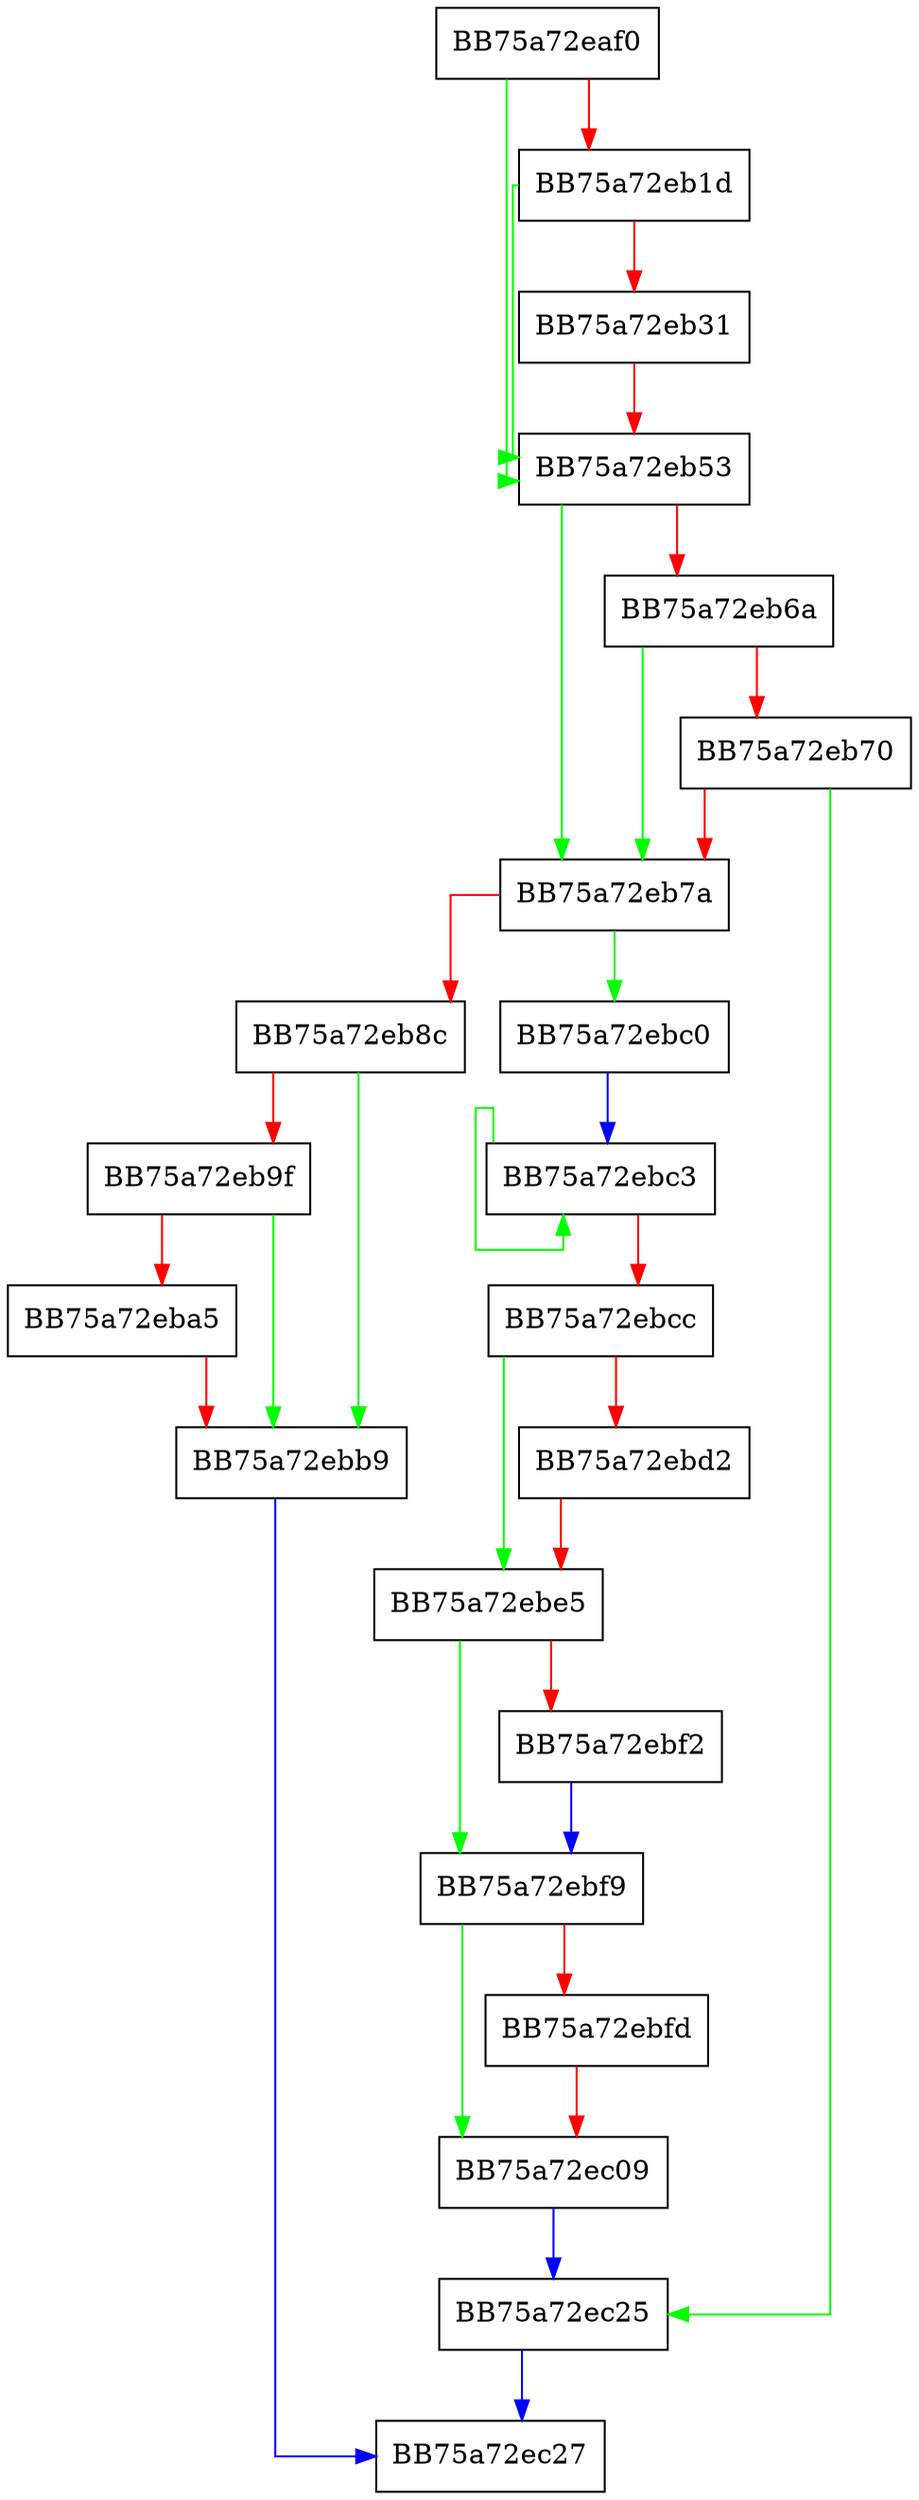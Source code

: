 digraph replayablecontainer_init_module {
  node [shape="box"];
  graph [splines=ortho];
  BB75a72eaf0 -> BB75a72eb53 [color="green"];
  BB75a72eaf0 -> BB75a72eb1d [color="red"];
  BB75a72eb1d -> BB75a72eb53 [color="green"];
  BB75a72eb1d -> BB75a72eb31 [color="red"];
  BB75a72eb31 -> BB75a72eb53 [color="red"];
  BB75a72eb53 -> BB75a72eb7a [color="green"];
  BB75a72eb53 -> BB75a72eb6a [color="red"];
  BB75a72eb6a -> BB75a72eb7a [color="green"];
  BB75a72eb6a -> BB75a72eb70 [color="red"];
  BB75a72eb70 -> BB75a72ec25 [color="green"];
  BB75a72eb70 -> BB75a72eb7a [color="red"];
  BB75a72eb7a -> BB75a72ebc0 [color="green"];
  BB75a72eb7a -> BB75a72eb8c [color="red"];
  BB75a72eb8c -> BB75a72ebb9 [color="green"];
  BB75a72eb8c -> BB75a72eb9f [color="red"];
  BB75a72eb9f -> BB75a72ebb9 [color="green"];
  BB75a72eb9f -> BB75a72eba5 [color="red"];
  BB75a72eba5 -> BB75a72ebb9 [color="red"];
  BB75a72ebb9 -> BB75a72ec27 [color="blue"];
  BB75a72ebc0 -> BB75a72ebc3 [color="blue"];
  BB75a72ebc3 -> BB75a72ebc3 [color="green"];
  BB75a72ebc3 -> BB75a72ebcc [color="red"];
  BB75a72ebcc -> BB75a72ebe5 [color="green"];
  BB75a72ebcc -> BB75a72ebd2 [color="red"];
  BB75a72ebd2 -> BB75a72ebe5 [color="red"];
  BB75a72ebe5 -> BB75a72ebf9 [color="green"];
  BB75a72ebe5 -> BB75a72ebf2 [color="red"];
  BB75a72ebf2 -> BB75a72ebf9 [color="blue"];
  BB75a72ebf9 -> BB75a72ec09 [color="green"];
  BB75a72ebf9 -> BB75a72ebfd [color="red"];
  BB75a72ebfd -> BB75a72ec09 [color="red"];
  BB75a72ec09 -> BB75a72ec25 [color="blue"];
  BB75a72ec25 -> BB75a72ec27 [color="blue"];
}